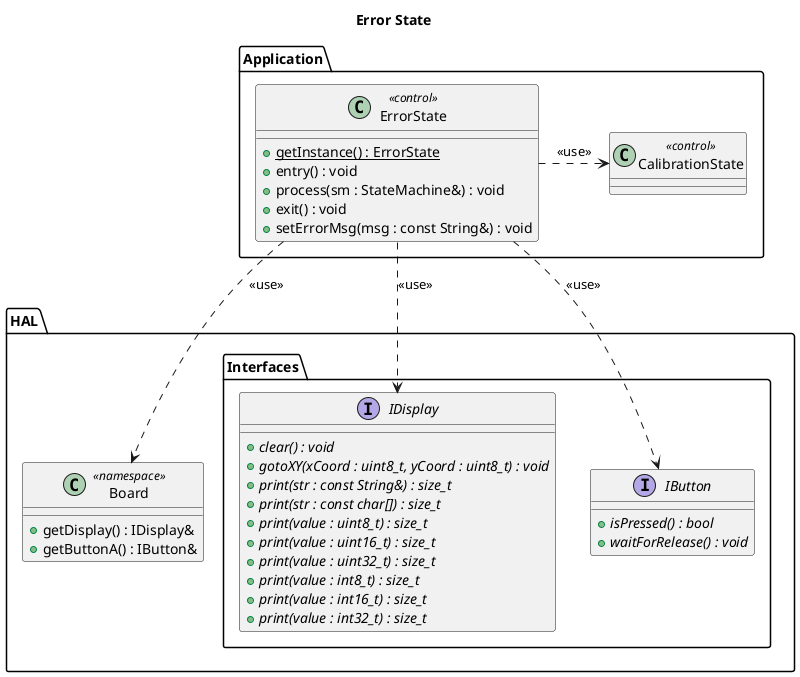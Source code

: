 @startuml

title Error State

package "Application" as appLayer {

    class ErrorState <<control>> {
        + {static} getInstance() : ErrorState
        + entry() : void
        + process(sm : StateMachine&) : void
        + exit() : void
        + setErrorMsg(msg : const String&) : void
    }

    class CalibrationState <<control>>

    ErrorState .r.> CalibrationState: <<use>>
}

package "HAL" as hal {

    package "Interfaces" as halInterfaces {
        interface IDisplay {
            + {abstract} clear() : void
            + {abstract} gotoXY(xCoord : uint8_t, yCoord : uint8_t) : void
            + {abstract} print(str : const String&) : size_t
            + {abstract} print(str : const char[]) : size_t
            + {abstract} print(value : uint8_t) : size_t
            + {abstract} print(value : uint16_t) : size_t
            + {abstract} print(value : uint32_t) : size_t
            + {abstract} print(value : int8_t) : size_t
            + {abstract} print(value : int16_t) : size_t
            + {abstract} print(value : int32_t) : size_t
        }

        interface IButton {
            + {abstract} isPressed() : bool
            + {abstract} waitForRelease() : void
        }
    }

    class Board << namespace >> {
        + getDisplay() : IDisplay&
        + getButtonA() : IButton&
    }
}

ErrorState ..> Board: <<use>>
ErrorState ..> IDisplay: <<use>>
ErrorState ..> IButton: <<use>>

@enduml